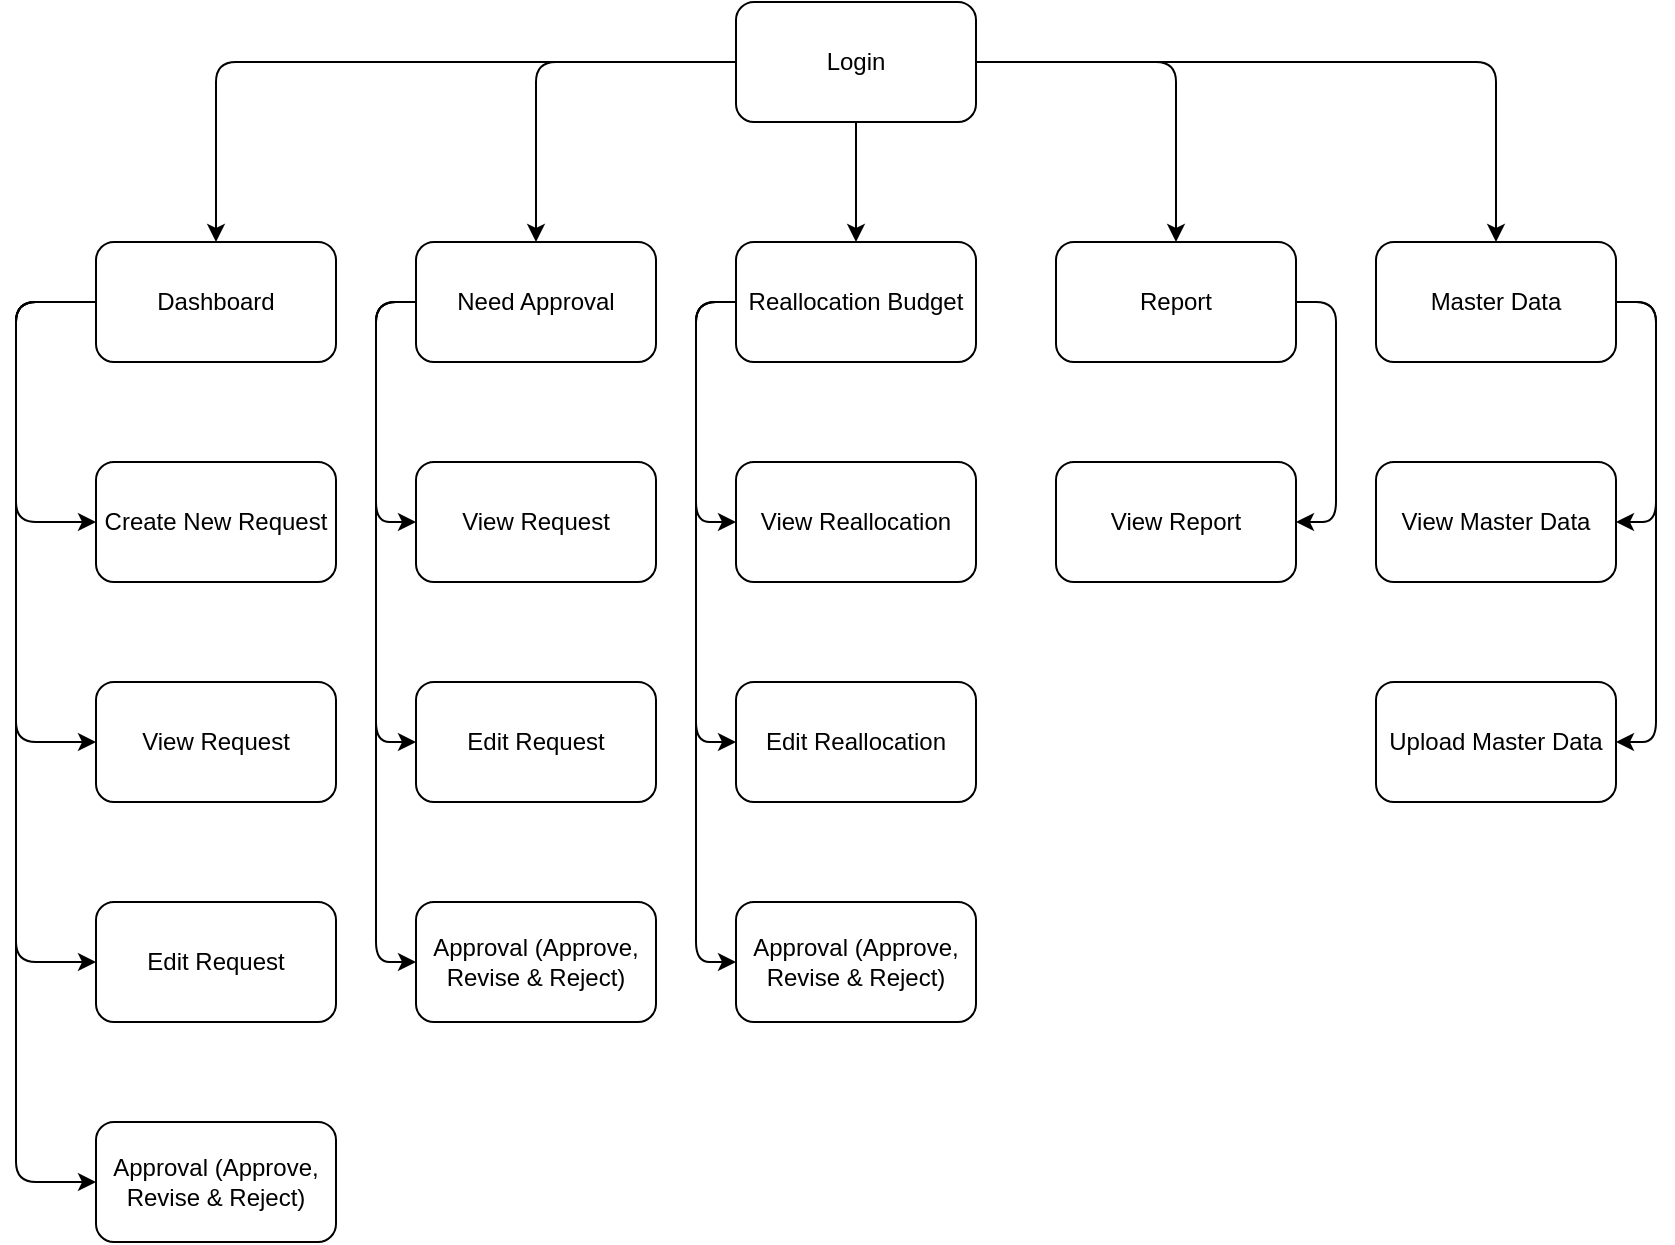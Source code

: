 <mxfile>
    <diagram id="NYALaQaaiqzxwCFsHjRZ" name="Sitemap">
        <mxGraphModel dx="1216" dy="1601" grid="1" gridSize="10" guides="1" tooltips="1" connect="1" arrows="1" fold="1" page="1" pageScale="1" pageWidth="850" pageHeight="1100" math="0" shadow="0">
            <root>
                <mxCell id="0"/>
                <mxCell id="1" parent="0"/>
                <mxCell id="28" style="edgeStyle=orthogonalEdgeStyle;html=1;entryX=0.5;entryY=0;entryDx=0;entryDy=0;" parent="1" source="2" target="3" edge="1">
                    <mxGeometry relative="1" as="geometry"/>
                </mxCell>
                <mxCell id="77" style="edgeStyle=orthogonalEdgeStyle;html=1;entryX=0.5;entryY=0;entryDx=0;entryDy=0;exitX=1;exitY=0.5;exitDx=0;exitDy=0;" edge="1" parent="1" source="2" target="76">
                    <mxGeometry relative="1" as="geometry"/>
                </mxCell>
                <mxCell id="78" style="edgeStyle=orthogonalEdgeStyle;html=1;entryX=0.5;entryY=0;entryDx=0;entryDy=0;" edge="1" parent="1" source="2" target="75">
                    <mxGeometry relative="1" as="geometry"/>
                </mxCell>
                <mxCell id="79" style="edgeStyle=orthogonalEdgeStyle;html=1;entryX=0.5;entryY=0;entryDx=0;entryDy=0;" edge="1" parent="1" source="2" target="74">
                    <mxGeometry relative="1" as="geometry"/>
                </mxCell>
                <mxCell id="80" style="edgeStyle=orthogonalEdgeStyle;html=1;" edge="1" parent="1" source="2" target="4">
                    <mxGeometry relative="1" as="geometry"/>
                </mxCell>
                <mxCell id="2" value="Login" style="rounded=1;whiteSpace=wrap;html=1;" parent="1" vertex="1">
                    <mxGeometry x="370" y="-1060" width="120" height="60" as="geometry"/>
                </mxCell>
                <mxCell id="84" style="edgeStyle=orthogonalEdgeStyle;html=1;entryX=0;entryY=0.5;entryDx=0;entryDy=0;exitX=0;exitY=0.5;exitDx=0;exitDy=0;" edge="1" parent="1" source="3" target="81">
                    <mxGeometry relative="1" as="geometry">
                        <Array as="points">
                            <mxPoint x="10" y="-910"/>
                            <mxPoint x="10" y="-800"/>
                        </Array>
                    </mxGeometry>
                </mxCell>
                <mxCell id="85" style="edgeStyle=orthogonalEdgeStyle;html=1;entryX=0;entryY=0.5;entryDx=0;entryDy=0;exitX=0;exitY=0.5;exitDx=0;exitDy=0;" edge="1" parent="1" source="3" target="82">
                    <mxGeometry relative="1" as="geometry">
                        <Array as="points">
                            <mxPoint x="10" y="-910"/>
                            <mxPoint x="10" y="-690"/>
                        </Array>
                    </mxGeometry>
                </mxCell>
                <mxCell id="86" style="edgeStyle=orthogonalEdgeStyle;html=1;entryX=0;entryY=0.5;entryDx=0;entryDy=0;exitX=0;exitY=0.5;exitDx=0;exitDy=0;" edge="1" parent="1" source="3" target="83">
                    <mxGeometry relative="1" as="geometry">
                        <Array as="points">
                            <mxPoint x="10" y="-910"/>
                            <mxPoint x="10" y="-580"/>
                        </Array>
                    </mxGeometry>
                </mxCell>
                <mxCell id="90" style="edgeStyle=orthogonalEdgeStyle;html=1;entryX=0;entryY=0.5;entryDx=0;entryDy=0;exitX=0;exitY=0.5;exitDx=0;exitDy=0;" edge="1" parent="1" source="3" target="89">
                    <mxGeometry relative="1" as="geometry">
                        <Array as="points">
                            <mxPoint x="10" y="-910"/>
                            <mxPoint x="10" y="-470"/>
                        </Array>
                    </mxGeometry>
                </mxCell>
                <mxCell id="3" value="Dashboard" style="rounded=1;whiteSpace=wrap;html=1;" parent="1" vertex="1">
                    <mxGeometry x="50" y="-940" width="120" height="60" as="geometry"/>
                </mxCell>
                <mxCell id="92" style="edgeStyle=orthogonalEdgeStyle;html=1;entryX=0;entryY=0.5;entryDx=0;entryDy=0;exitX=0;exitY=0.5;exitDx=0;exitDy=0;" edge="1" parent="1" source="4" target="87">
                    <mxGeometry relative="1" as="geometry">
                        <Array as="points">
                            <mxPoint x="190" y="-910"/>
                            <mxPoint x="190" y="-800"/>
                        </Array>
                    </mxGeometry>
                </mxCell>
                <mxCell id="93" style="edgeStyle=orthogonalEdgeStyle;html=1;entryX=0;entryY=0.5;entryDx=0;entryDy=0;exitX=0;exitY=0.5;exitDx=0;exitDy=0;" edge="1" parent="1" source="4" target="91">
                    <mxGeometry relative="1" as="geometry">
                        <Array as="points">
                            <mxPoint x="190" y="-910"/>
                            <mxPoint x="190" y="-690"/>
                        </Array>
                    </mxGeometry>
                </mxCell>
                <mxCell id="94" style="edgeStyle=orthogonalEdgeStyle;html=1;entryX=0;entryY=0.5;entryDx=0;entryDy=0;exitX=0;exitY=0.5;exitDx=0;exitDy=0;" edge="1" parent="1" source="4" target="88">
                    <mxGeometry relative="1" as="geometry">
                        <Array as="points">
                            <mxPoint x="190" y="-910"/>
                            <mxPoint x="190" y="-580"/>
                        </Array>
                    </mxGeometry>
                </mxCell>
                <mxCell id="4" value="Need Approval" style="rounded=1;whiteSpace=wrap;html=1;" parent="1" vertex="1">
                    <mxGeometry x="210" y="-940" width="120" height="60" as="geometry"/>
                </mxCell>
                <mxCell id="32" style="edgeStyle=orthogonalEdgeStyle;html=1;" parent="1" edge="1">
                    <mxGeometry relative="1" as="geometry">
                        <mxPoint x="130" y="-670" as="sourcePoint"/>
                    </mxGeometry>
                </mxCell>
                <mxCell id="38" style="edgeStyle=orthogonalEdgeStyle;html=1;" parent="1" edge="1">
                    <mxGeometry relative="1" as="geometry">
                        <mxPoint x="420" y="-470" as="sourcePoint"/>
                    </mxGeometry>
                </mxCell>
                <mxCell id="34" style="edgeStyle=orthogonalEdgeStyle;html=1;" parent="1" edge="1">
                    <mxGeometry relative="1" as="geometry">
                        <mxPoint x="420" y="-770" as="sourcePoint"/>
                    </mxGeometry>
                </mxCell>
                <mxCell id="35" style="edgeStyle=orthogonalEdgeStyle;html=1;" parent="1" edge="1">
                    <mxGeometry relative="1" as="geometry">
                        <mxPoint x="420" y="-670" as="sourcePoint"/>
                    </mxGeometry>
                </mxCell>
                <mxCell id="36" style="edgeStyle=orthogonalEdgeStyle;html=1;" parent="1" edge="1">
                    <mxGeometry relative="1" as="geometry">
                        <mxPoint x="420" y="-570" as="sourcePoint"/>
                    </mxGeometry>
                </mxCell>
                <mxCell id="98" style="edgeStyle=orthogonalEdgeStyle;html=1;entryX=0;entryY=0.5;entryDx=0;entryDy=0;exitX=0;exitY=0.5;exitDx=0;exitDy=0;" edge="1" parent="1" source="74" target="95">
                    <mxGeometry relative="1" as="geometry">
                        <Array as="points">
                            <mxPoint x="350" y="-910"/>
                            <mxPoint x="350" y="-800"/>
                        </Array>
                    </mxGeometry>
                </mxCell>
                <mxCell id="99" style="edgeStyle=orthogonalEdgeStyle;html=1;entryX=0;entryY=0.5;entryDx=0;entryDy=0;exitX=0;exitY=0.5;exitDx=0;exitDy=0;" edge="1" parent="1" source="74" target="96">
                    <mxGeometry relative="1" as="geometry">
                        <Array as="points">
                            <mxPoint x="350" y="-910"/>
                            <mxPoint x="350" y="-690"/>
                        </Array>
                    </mxGeometry>
                </mxCell>
                <mxCell id="100" style="edgeStyle=orthogonalEdgeStyle;html=1;entryX=0;entryY=0.5;entryDx=0;entryDy=0;exitX=0;exitY=0.5;exitDx=0;exitDy=0;" edge="1" parent="1" source="74" target="97">
                    <mxGeometry relative="1" as="geometry">
                        <Array as="points">
                            <mxPoint x="350" y="-910"/>
                            <mxPoint x="350" y="-580"/>
                        </Array>
                    </mxGeometry>
                </mxCell>
                <mxCell id="74" value="Reallocation Budget" style="rounded=1;whiteSpace=wrap;html=1;" vertex="1" parent="1">
                    <mxGeometry x="370" y="-940" width="120" height="60" as="geometry"/>
                </mxCell>
                <mxCell id="103" style="edgeStyle=orthogonalEdgeStyle;html=1;entryX=1;entryY=0.5;entryDx=0;entryDy=0;exitX=1;exitY=0.5;exitDx=0;exitDy=0;" edge="1" parent="1" source="75" target="101">
                    <mxGeometry relative="1" as="geometry">
                        <Array as="points">
                            <mxPoint x="670" y="-910"/>
                            <mxPoint x="670" y="-800"/>
                        </Array>
                    </mxGeometry>
                </mxCell>
                <mxCell id="75" value="Report" style="rounded=1;whiteSpace=wrap;html=1;" vertex="1" parent="1">
                    <mxGeometry x="530" y="-940" width="120" height="60" as="geometry"/>
                </mxCell>
                <mxCell id="106" style="edgeStyle=orthogonalEdgeStyle;html=1;entryX=1;entryY=0.5;entryDx=0;entryDy=0;exitX=1;exitY=0.5;exitDx=0;exitDy=0;" edge="1" parent="1" source="76" target="104">
                    <mxGeometry relative="1" as="geometry">
                        <Array as="points">
                            <mxPoint x="830" y="-910"/>
                            <mxPoint x="830" y="-800"/>
                        </Array>
                    </mxGeometry>
                </mxCell>
                <mxCell id="107" style="edgeStyle=orthogonalEdgeStyle;html=1;entryX=1;entryY=0.5;entryDx=0;entryDy=0;exitX=1;exitY=0.5;exitDx=0;exitDy=0;" edge="1" parent="1" source="76" target="105">
                    <mxGeometry relative="1" as="geometry">
                        <Array as="points">
                            <mxPoint x="830" y="-910"/>
                            <mxPoint x="830" y="-690"/>
                        </Array>
                    </mxGeometry>
                </mxCell>
                <mxCell id="76" value="Master Data" style="rounded=1;whiteSpace=wrap;html=1;" vertex="1" parent="1">
                    <mxGeometry x="690" y="-940" width="120" height="60" as="geometry"/>
                </mxCell>
                <mxCell id="81" value="Create New Request" style="rounded=1;whiteSpace=wrap;html=1;" vertex="1" parent="1">
                    <mxGeometry x="50" y="-830" width="120" height="60" as="geometry"/>
                </mxCell>
                <mxCell id="82" value="View Request" style="rounded=1;whiteSpace=wrap;html=1;" vertex="1" parent="1">
                    <mxGeometry x="50" y="-720" width="120" height="60" as="geometry"/>
                </mxCell>
                <mxCell id="83" value="Edit Request" style="rounded=1;whiteSpace=wrap;html=1;" vertex="1" parent="1">
                    <mxGeometry x="50" y="-610" width="120" height="60" as="geometry"/>
                </mxCell>
                <mxCell id="87" value="View Request" style="rounded=1;whiteSpace=wrap;html=1;" vertex="1" parent="1">
                    <mxGeometry x="210" y="-830" width="120" height="60" as="geometry"/>
                </mxCell>
                <mxCell id="88" value="Approval (Approve, Revise &amp;amp; Reject)" style="rounded=1;whiteSpace=wrap;html=1;" vertex="1" parent="1">
                    <mxGeometry x="210" y="-610" width="120" height="60" as="geometry"/>
                </mxCell>
                <mxCell id="89" value="Approval (Approve, Revise &amp;amp; Reject)" style="rounded=1;whiteSpace=wrap;html=1;" vertex="1" parent="1">
                    <mxGeometry x="50" y="-500" width="120" height="60" as="geometry"/>
                </mxCell>
                <mxCell id="91" value="Edit Request" style="rounded=1;whiteSpace=wrap;html=1;" vertex="1" parent="1">
                    <mxGeometry x="210" y="-720" width="120" height="60" as="geometry"/>
                </mxCell>
                <mxCell id="95" value="View Reallocation" style="rounded=1;whiteSpace=wrap;html=1;" vertex="1" parent="1">
                    <mxGeometry x="370" y="-830" width="120" height="60" as="geometry"/>
                </mxCell>
                <mxCell id="96" value="Edit Reallocation" style="rounded=1;whiteSpace=wrap;html=1;" vertex="1" parent="1">
                    <mxGeometry x="370" y="-720" width="120" height="60" as="geometry"/>
                </mxCell>
                <mxCell id="97" value="Approval (Approve, Revise &amp;amp; Reject)" style="rounded=1;whiteSpace=wrap;html=1;" vertex="1" parent="1">
                    <mxGeometry x="370" y="-610" width="120" height="60" as="geometry"/>
                </mxCell>
                <mxCell id="101" value="View Report" style="rounded=1;whiteSpace=wrap;html=1;" vertex="1" parent="1">
                    <mxGeometry x="530" y="-830" width="120" height="60" as="geometry"/>
                </mxCell>
                <mxCell id="104" value="View Master Data" style="rounded=1;whiteSpace=wrap;html=1;" vertex="1" parent="1">
                    <mxGeometry x="690" y="-830" width="120" height="60" as="geometry"/>
                </mxCell>
                <mxCell id="105" value="Upload Master Data" style="rounded=1;whiteSpace=wrap;html=1;" vertex="1" parent="1">
                    <mxGeometry x="690" y="-720" width="120" height="60" as="geometry"/>
                </mxCell>
            </root>
        </mxGraphModel>
    </diagram>
</mxfile>